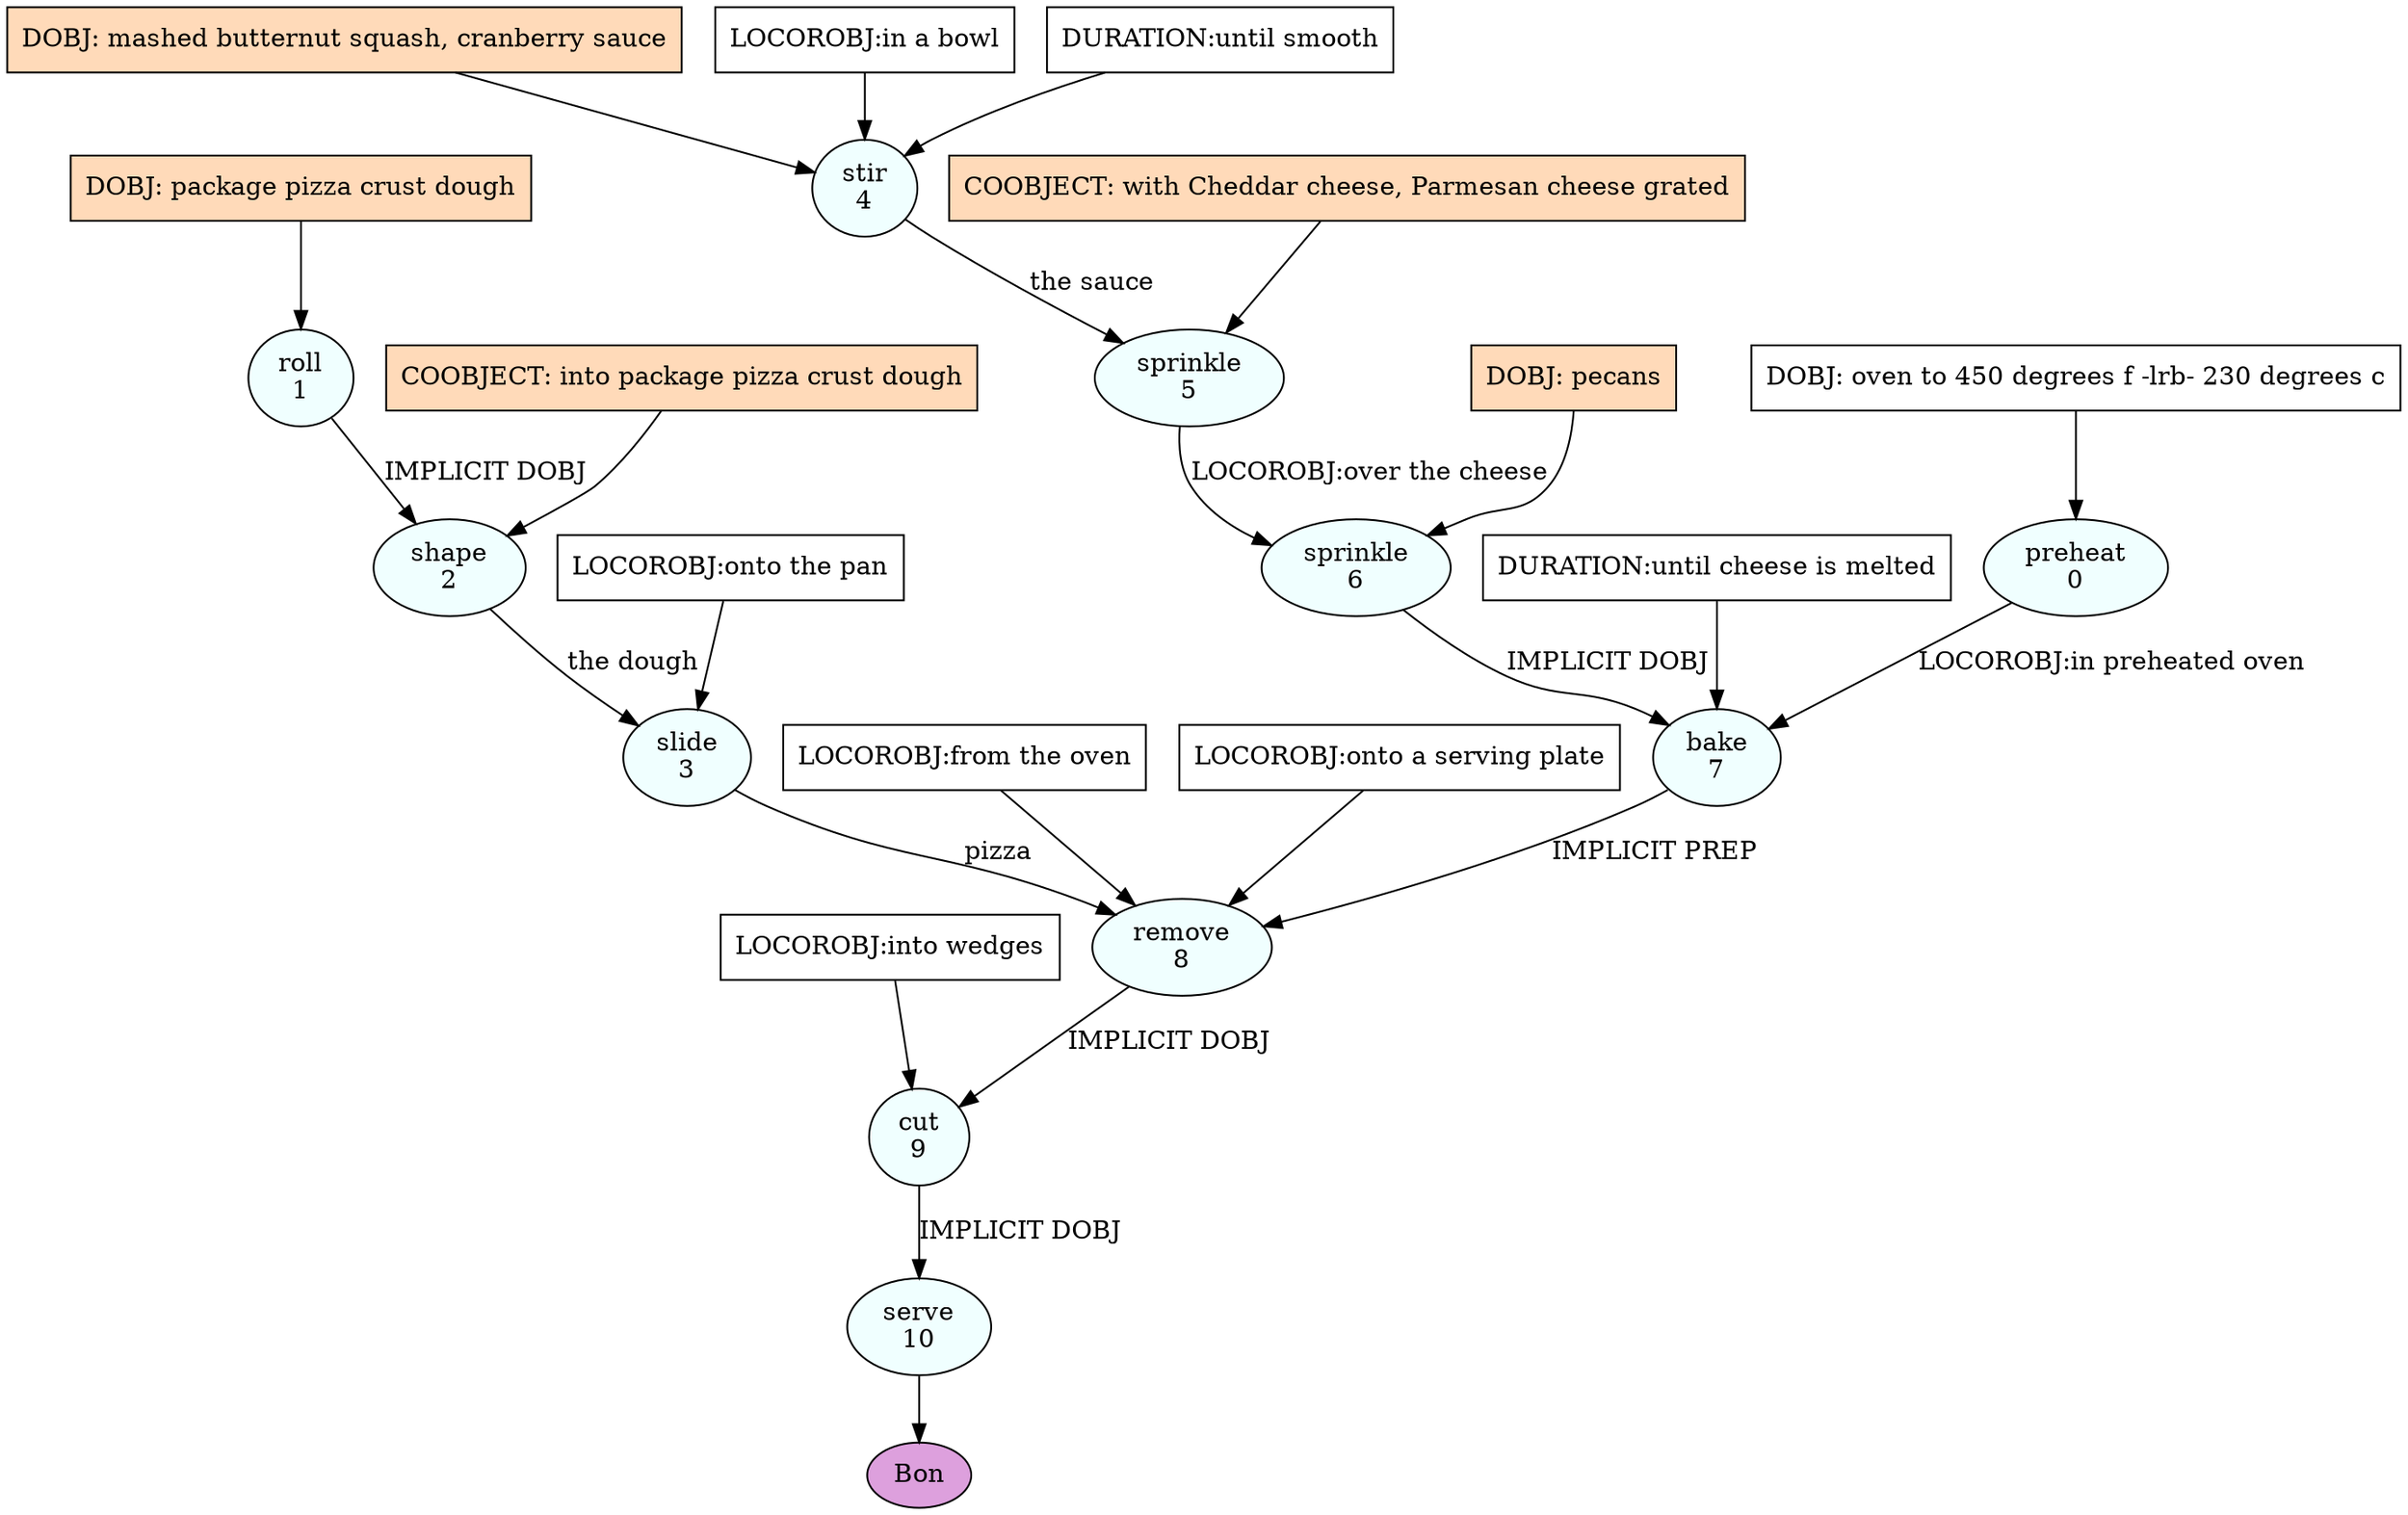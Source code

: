 digraph recipe {
E0[label="preheat
0", shape=oval, style=filled, fillcolor=azure]
E1[label="roll
1", shape=oval, style=filled, fillcolor=azure]
E2[label="shape
2", shape=oval, style=filled, fillcolor=azure]
E3[label="slide
3", shape=oval, style=filled, fillcolor=azure]
E4[label="stir
4", shape=oval, style=filled, fillcolor=azure]
E5[label="sprinkle
5", shape=oval, style=filled, fillcolor=azure]
E6[label="sprinkle
6", shape=oval, style=filled, fillcolor=azure]
E7[label="bake
7", shape=oval, style=filled, fillcolor=azure]
E8[label="remove
8", shape=oval, style=filled, fillcolor=azure]
E9[label="cut
9", shape=oval, style=filled, fillcolor=azure]
E10[label="serve
10", shape=oval, style=filled, fillcolor=azure]
D1[label="DOBJ: package pizza crust dough", shape=box, style=filled, fillcolor=peachpuff]
D1 -> E1
D4[label="DOBJ: mashed butternut squash, cranberry sauce", shape=box, style=filled, fillcolor=peachpuff]
D4 -> E4
P4_0[label="LOCOROBJ:in a bowl", shape=box, style=filled, fillcolor=white]
P4_0 -> E4
P4_1[label="DURATION:until smooth", shape=box, style=filled, fillcolor=white]
P4_1 -> E4
D0[label="DOBJ: oven to 450 degrees f -lrb- 230 degrees c", shape=box, style=filled, fillcolor=white]
D0 -> E0
E1 -> E2 [label="IMPLICIT DOBJ"]
P2_0_ing[label="COOBJECT: into package pizza crust dough", shape=box, style=filled, fillcolor=peachpuff]
P2_0_ing -> E2
E2 -> E3 [label="the dough"]
P3_0_0[label="LOCOROBJ:onto the pan", shape=box, style=filled, fillcolor=white]
P3_0_0 -> E3
E4 -> E5 [label="the sauce"]
P5_0_ing[label="COOBJECT: with Cheddar cheese, Parmesan cheese grated", shape=box, style=filled, fillcolor=peachpuff]
P5_0_ing -> E5
D6_ing[label="DOBJ: pecans", shape=box, style=filled, fillcolor=peachpuff]
D6_ing -> E6
E5 -> E6 [label="LOCOROBJ:over the cheese"]
E6 -> E7 [label="IMPLICIT DOBJ"]
E0 -> E7 [label="LOCOROBJ:in preheated oven"]
P7_1_0[label="DURATION:until cheese is melted", shape=box, style=filled, fillcolor=white]
P7_1_0 -> E7
E3 -> E8 [label="pizza"]
E7 -> E8 [label="IMPLICIT PREP"]
P8_1_0[label="LOCOROBJ:from the oven", shape=box, style=filled, fillcolor=white]
P8_1_0 -> E8
P8_2_0[label="LOCOROBJ:onto a serving plate", shape=box, style=filled, fillcolor=white]
P8_2_0 -> E8
E8 -> E9 [label="IMPLICIT DOBJ"]
P9_0_0[label="LOCOROBJ:into wedges", shape=box, style=filled, fillcolor=white]
P9_0_0 -> E9
E9 -> E10 [label="IMPLICIT DOBJ"]
EOR[label="Bon", shape=oval, style=filled, fillcolor=plum]
E10 -> EOR
}
